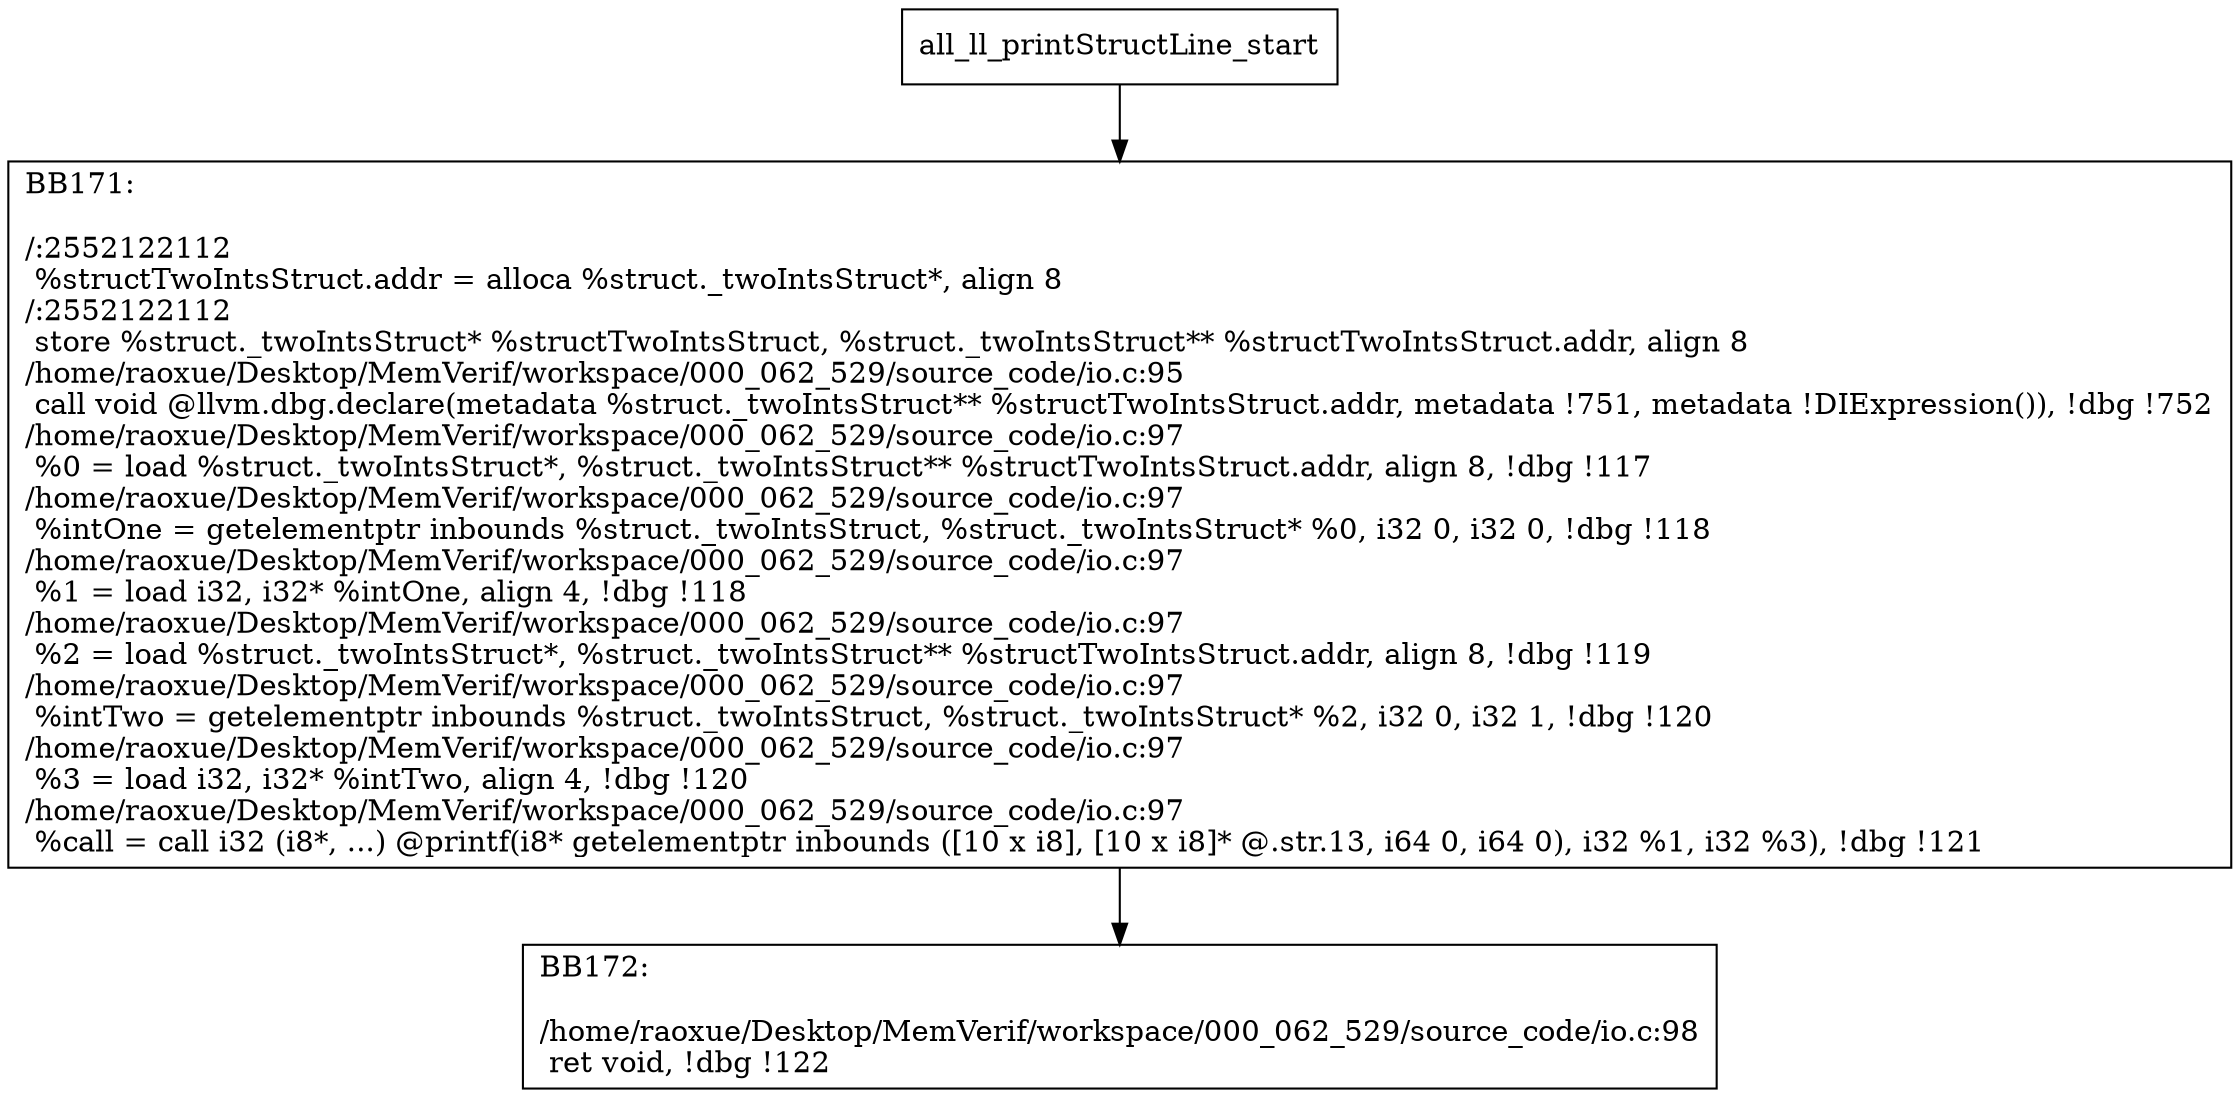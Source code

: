 digraph "CFG for'all_ll_printStructLine' function" {
	BBall_ll_printStructLine_start[shape=record,label="{all_ll_printStructLine_start}"];
	BBall_ll_printStructLine_start-> all_ll_printStructLineBB171;
	all_ll_printStructLineBB171 [shape=record, label="{BB171:\l\l/:2552122112\l
  %structTwoIntsStruct.addr = alloca %struct._twoIntsStruct*, align 8\l
/:2552122112\l
  store %struct._twoIntsStruct* %structTwoIntsStruct, %struct._twoIntsStruct** %structTwoIntsStruct.addr, align 8\l
/home/raoxue/Desktop/MemVerif/workspace/000_062_529/source_code/io.c:95\l
  call void @llvm.dbg.declare(metadata %struct._twoIntsStruct** %structTwoIntsStruct.addr, metadata !751, metadata !DIExpression()), !dbg !752\l
/home/raoxue/Desktop/MemVerif/workspace/000_062_529/source_code/io.c:97\l
  %0 = load %struct._twoIntsStruct*, %struct._twoIntsStruct** %structTwoIntsStruct.addr, align 8, !dbg !117\l
/home/raoxue/Desktop/MemVerif/workspace/000_062_529/source_code/io.c:97\l
  %intOne = getelementptr inbounds %struct._twoIntsStruct, %struct._twoIntsStruct* %0, i32 0, i32 0, !dbg !118\l
/home/raoxue/Desktop/MemVerif/workspace/000_062_529/source_code/io.c:97\l
  %1 = load i32, i32* %intOne, align 4, !dbg !118\l
/home/raoxue/Desktop/MemVerif/workspace/000_062_529/source_code/io.c:97\l
  %2 = load %struct._twoIntsStruct*, %struct._twoIntsStruct** %structTwoIntsStruct.addr, align 8, !dbg !119\l
/home/raoxue/Desktop/MemVerif/workspace/000_062_529/source_code/io.c:97\l
  %intTwo = getelementptr inbounds %struct._twoIntsStruct, %struct._twoIntsStruct* %2, i32 0, i32 1, !dbg !120\l
/home/raoxue/Desktop/MemVerif/workspace/000_062_529/source_code/io.c:97\l
  %3 = load i32, i32* %intTwo, align 4, !dbg !120\l
/home/raoxue/Desktop/MemVerif/workspace/000_062_529/source_code/io.c:97\l
  %call = call i32 (i8*, ...) @printf(i8* getelementptr inbounds ([10 x i8], [10 x i8]* @.str.13, i64 0, i64 0), i32 %1, i32 %3), !dbg !121\l
}"];
	all_ll_printStructLineBB171-> all_ll_printStructLineBB172;
	all_ll_printStructLineBB172 [shape=record, label="{BB172:\l\l/home/raoxue/Desktop/MemVerif/workspace/000_062_529/source_code/io.c:98\l
  ret void, !dbg !122\l
}"];
}
